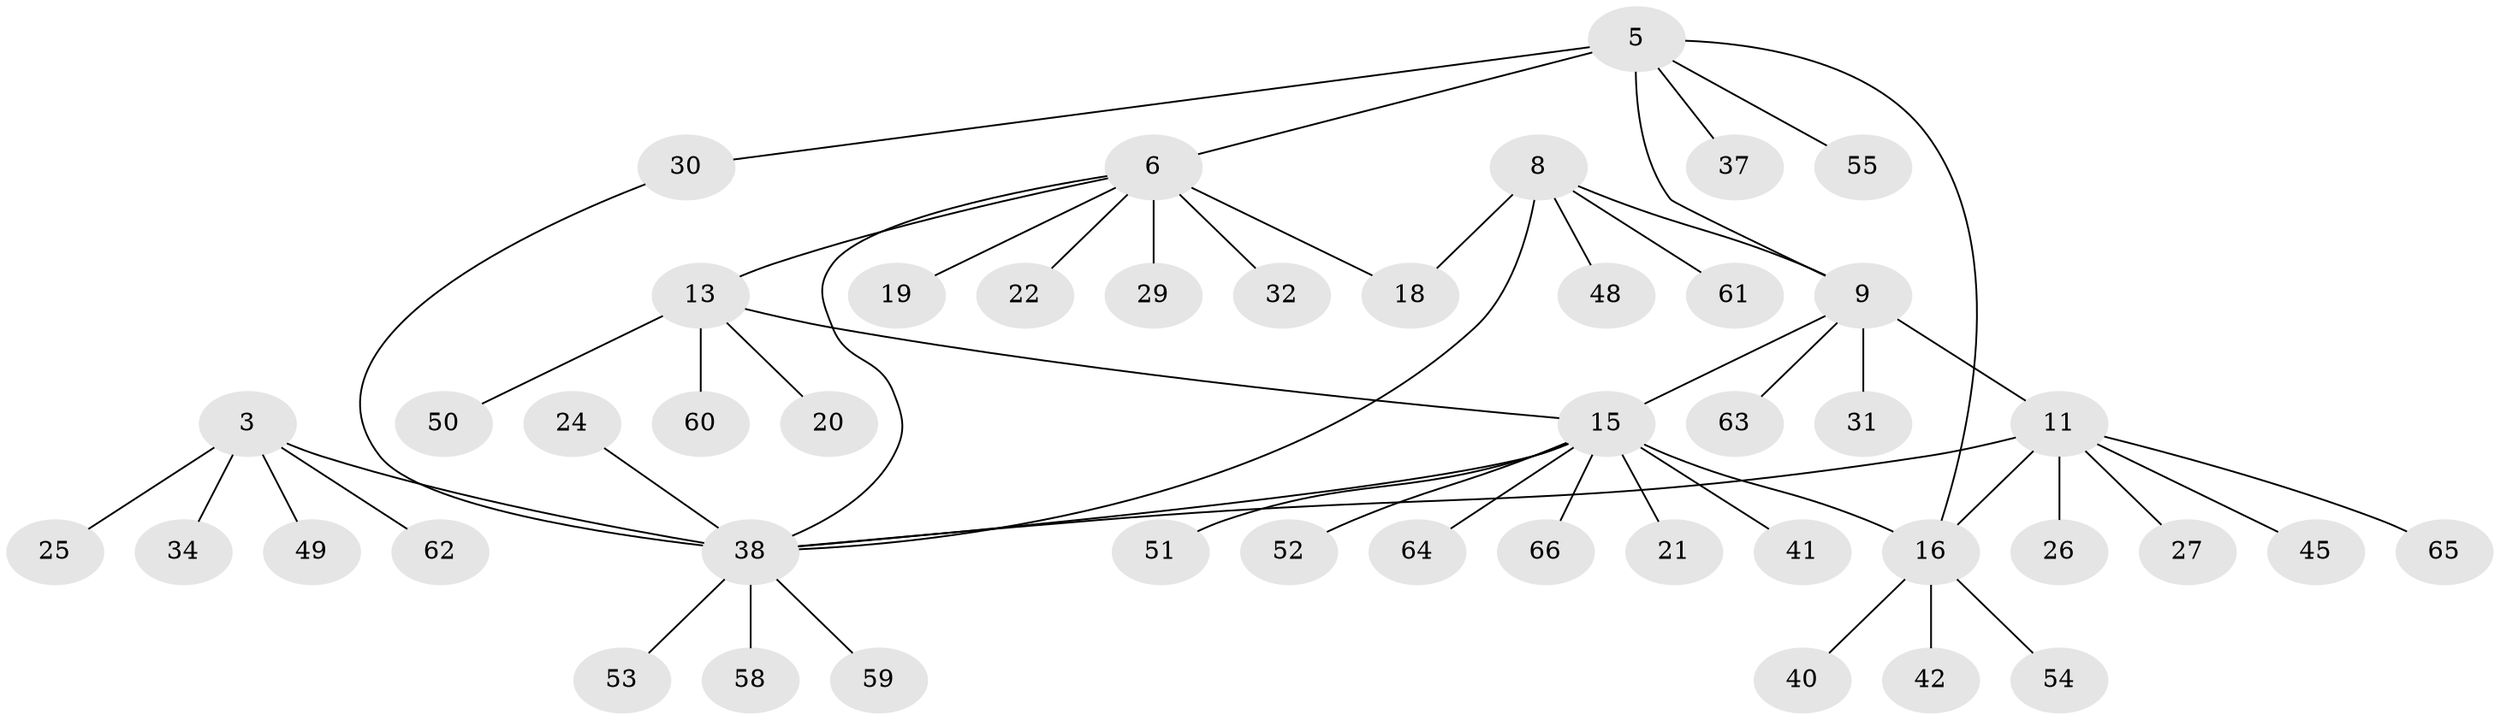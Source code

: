 // original degree distribution, {12: 0.015151515151515152, 5: 0.030303030303030304, 3: 0.06060606060606061, 6: 0.06060606060606061, 7: 0.07575757575757576, 2: 0.09090909090909091, 4: 0.045454545454545456, 1: 0.6212121212121212}
// Generated by graph-tools (version 1.1) at 2025/58/03/04/25 21:58:20]
// undirected, 46 vertices, 53 edges
graph export_dot {
graph [start="1"]
  node [color=gray90,style=filled];
  3 [super="+2"];
  5;
  6 [super="+4"];
  8 [super="+7"];
  9;
  11 [super="+10"];
  13;
  15 [super="+14"];
  16 [super="+12"];
  18;
  19;
  20;
  21;
  22;
  24;
  25;
  26;
  27;
  29;
  30;
  31;
  32;
  34;
  37;
  38 [super="+1"];
  40;
  41;
  42;
  45;
  48 [super="+23+36+44"];
  49 [super="+17"];
  50;
  51;
  52 [super="+35"];
  53 [super="+47"];
  54;
  55;
  58;
  59;
  60;
  61;
  62;
  63 [super="+56"];
  64 [super="+39+46"];
  65 [super="+33+57"];
  66;
  3 -- 25;
  3 -- 34;
  3 -- 62;
  3 -- 49;
  3 -- 38 [weight=2];
  5 -- 6 [weight=2];
  5 -- 9;
  5 -- 30;
  5 -- 37;
  5 -- 55;
  5 -- 16;
  6 -- 13;
  6 -- 19;
  6 -- 22;
  6 -- 32;
  6 -- 18;
  6 -- 29;
  6 -- 38;
  8 -- 9 [weight=2];
  8 -- 18;
  8 -- 61;
  8 -- 48;
  8 -- 38;
  9 -- 11;
  9 -- 15;
  9 -- 31;
  9 -- 63;
  11 -- 27;
  11 -- 45;
  11 -- 26;
  11 -- 16 [weight=2];
  11 -- 65;
  11 -- 38;
  13 -- 15 [weight=2];
  13 -- 20;
  13 -- 50;
  13 -- 60;
  15 -- 51;
  15 -- 16 [weight=2];
  15 -- 66;
  15 -- 21;
  15 -- 41;
  15 -- 64;
  15 -- 52;
  15 -- 38;
  16 -- 54;
  16 -- 40;
  16 -- 42;
  24 -- 38;
  30 -- 38;
  38 -- 53;
  38 -- 58;
  38 -- 59;
}
